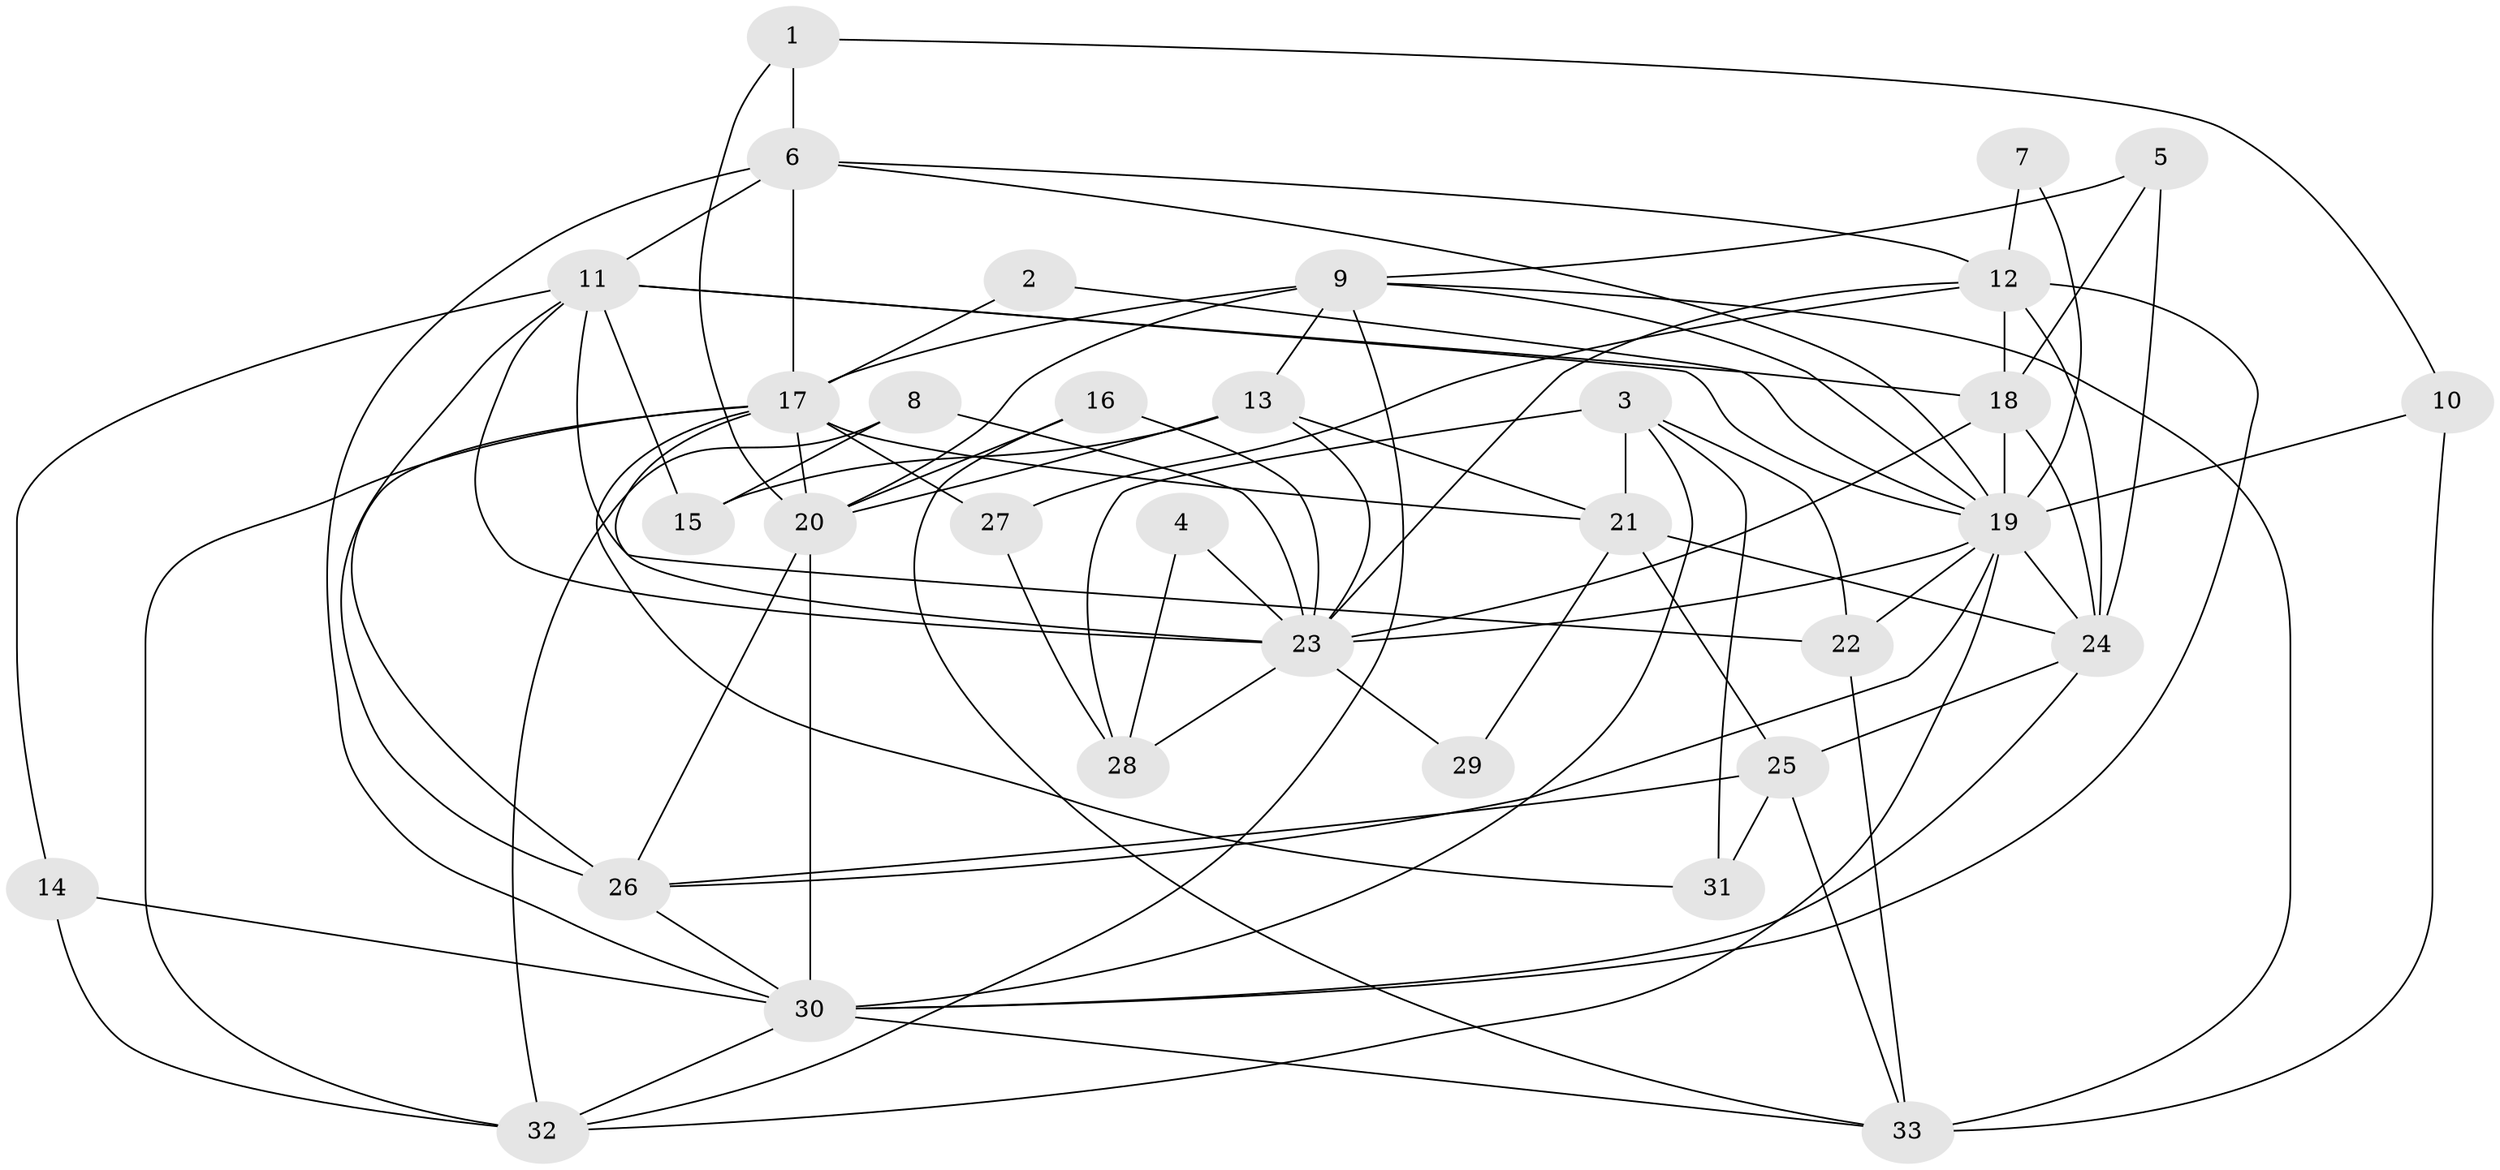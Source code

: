// original degree distribution, {6: 0.09230769230769231, 8: 0.015384615384615385, 3: 0.3076923076923077, 2: 0.12307692307692308, 4: 0.2153846153846154, 5: 0.2153846153846154, 7: 0.03076923076923077}
// Generated by graph-tools (version 1.1) at 2025/50/03/09/25 03:50:05]
// undirected, 33 vertices, 86 edges
graph export_dot {
graph [start="1"]
  node [color=gray90,style=filled];
  1;
  2;
  3;
  4;
  5;
  6;
  7;
  8;
  9;
  10;
  11;
  12;
  13;
  14;
  15;
  16;
  17;
  18;
  19;
  20;
  21;
  22;
  23;
  24;
  25;
  26;
  27;
  28;
  29;
  30;
  31;
  32;
  33;
  1 -- 6 [weight=1.0];
  1 -- 10 [weight=1.0];
  1 -- 20 [weight=1.0];
  2 -- 17 [weight=1.0];
  2 -- 19 [weight=1.0];
  3 -- 21 [weight=1.0];
  3 -- 22 [weight=1.0];
  3 -- 28 [weight=1.0];
  3 -- 30 [weight=1.0];
  3 -- 31 [weight=1.0];
  4 -- 23 [weight=1.0];
  4 -- 28 [weight=1.0];
  5 -- 9 [weight=1.0];
  5 -- 18 [weight=1.0];
  5 -- 24 [weight=1.0];
  6 -- 11 [weight=1.0];
  6 -- 12 [weight=1.0];
  6 -- 17 [weight=1.0];
  6 -- 19 [weight=1.0];
  6 -- 30 [weight=1.0];
  7 -- 12 [weight=1.0];
  7 -- 19 [weight=1.0];
  8 -- 15 [weight=1.0];
  8 -- 23 [weight=1.0];
  8 -- 32 [weight=1.0];
  9 -- 13 [weight=1.0];
  9 -- 17 [weight=1.0];
  9 -- 19 [weight=1.0];
  9 -- 20 [weight=2.0];
  9 -- 32 [weight=1.0];
  9 -- 33 [weight=1.0];
  10 -- 19 [weight=1.0];
  10 -- 33 [weight=1.0];
  11 -- 14 [weight=1.0];
  11 -- 15 [weight=1.0];
  11 -- 18 [weight=1.0];
  11 -- 19 [weight=1.0];
  11 -- 22 [weight=1.0];
  11 -- 23 [weight=1.0];
  11 -- 26 [weight=1.0];
  12 -- 18 [weight=1.0];
  12 -- 23 [weight=1.0];
  12 -- 24 [weight=1.0];
  12 -- 27 [weight=1.0];
  12 -- 30 [weight=1.0];
  13 -- 15 [weight=1.0];
  13 -- 20 [weight=2.0];
  13 -- 21 [weight=1.0];
  13 -- 23 [weight=1.0];
  14 -- 30 [weight=1.0];
  14 -- 32 [weight=1.0];
  16 -- 20 [weight=1.0];
  16 -- 23 [weight=1.0];
  16 -- 33 [weight=1.0];
  17 -- 20 [weight=1.0];
  17 -- 21 [weight=1.0];
  17 -- 23 [weight=2.0];
  17 -- 26 [weight=1.0];
  17 -- 27 [weight=1.0];
  17 -- 31 [weight=1.0];
  17 -- 32 [weight=1.0];
  18 -- 19 [weight=1.0];
  18 -- 23 [weight=1.0];
  18 -- 24 [weight=1.0];
  19 -- 22 [weight=1.0];
  19 -- 23 [weight=1.0];
  19 -- 24 [weight=1.0];
  19 -- 26 [weight=1.0];
  19 -- 32 [weight=1.0];
  20 -- 26 [weight=1.0];
  20 -- 30 [weight=1.0];
  21 -- 24 [weight=1.0];
  21 -- 25 [weight=1.0];
  21 -- 29 [weight=1.0];
  22 -- 33 [weight=1.0];
  23 -- 28 [weight=1.0];
  23 -- 29 [weight=1.0];
  24 -- 25 [weight=1.0];
  24 -- 30 [weight=1.0];
  25 -- 26 [weight=1.0];
  25 -- 31 [weight=1.0];
  25 -- 33 [weight=1.0];
  26 -- 30 [weight=1.0];
  27 -- 28 [weight=1.0];
  30 -- 32 [weight=1.0];
  30 -- 33 [weight=1.0];
}

